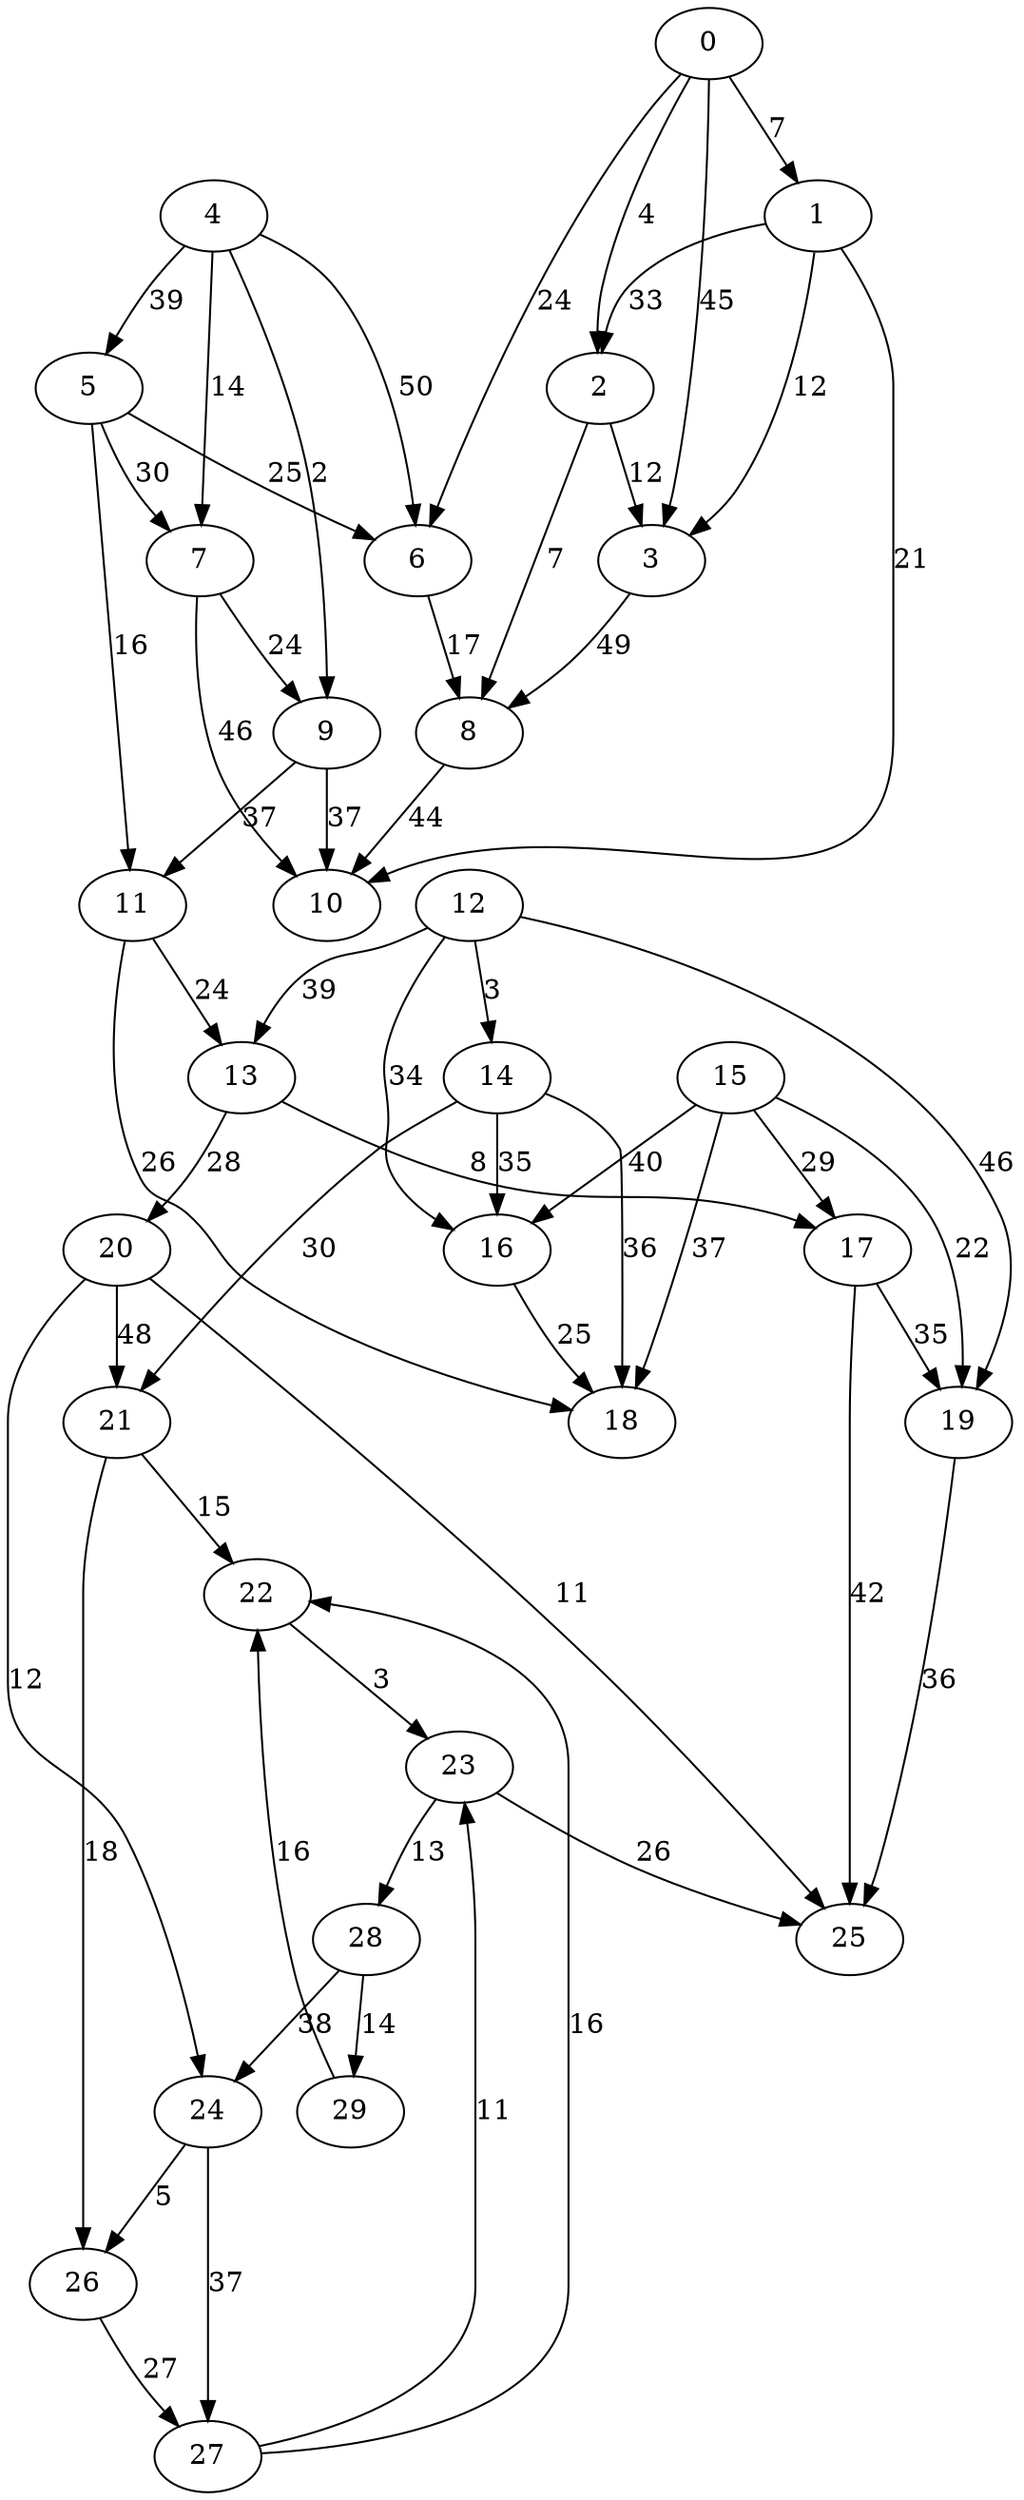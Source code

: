digraph grafoBarabasiAlbert_n_30_d_4 {
0;
1;
2;
3;
4;
5;
6;
7;
8;
9;
10;
11;
12;
13;
14;
15;
16;
17;
18;
19;
20;
21;
22;
23;
24;
25;
26;
27;
28;
29;
0 -> 1[label=7 weight=7];
0 -> 2[label=4 weight=4];
0 -> 3[label=45 weight=45];
0 -> 6[label=24 weight=24];
1 -> 2[label=33 weight=33];
1 -> 3[label=12 weight=12];
1 -> 10[label=21 weight=21];
2 -> 3[label=12 weight=12];
2 -> 8[label=7 weight=7];
3 -> 8[label=49 weight=49];
4 -> 5[label=39 weight=39];
4 -> 6[label=50 weight=50];
4 -> 7[label=14 weight=14];
4 -> 9[label=2 weight=2];
5 -> 6[label=25 weight=25];
5 -> 7[label=30 weight=30];
5 -> 11[label=16 weight=16];
6 -> 8[label=17 weight=17];
7 -> 9[label=24 weight=24];
7 -> 10[label=46 weight=46];
8 -> 10[label=44 weight=44];
9 -> 10[label=37 weight=37];
9 -> 11[label=37 weight=37];
11 -> 13[label=24 weight=24];
11 -> 18[label=26 weight=26];
12 -> 13[label=39 weight=39];
12 -> 14[label=3 weight=3];
12 -> 16[label=34 weight=34];
12 -> 19[label=46 weight=46];
13 -> 17[label=8 weight=8];
13 -> 20[label=28 weight=28];
14 -> 16[label=35 weight=35];
14 -> 18[label=36 weight=36];
14 -> 21[label=30 weight=30];
15 -> 16[label=40 weight=40];
15 -> 17[label=29 weight=29];
15 -> 18[label=37 weight=37];
15 -> 19[label=22 weight=22];
16 -> 18[label=25 weight=25];
17 -> 19[label=35 weight=35];
17 -> 25[label=42 weight=42];
19 -> 25[label=36 weight=36];
20 -> 21[label=48 weight=48];
20 -> 24[label=12 weight=12];
20 -> 25[label=11 weight=11];
21 -> 22[label=15 weight=15];
21 -> 26[label=18 weight=18];
22 -> 23[label=3 weight=3];
23 -> 25[label=26 weight=26];
23 -> 28[label=13 weight=13];
24 -> 26[label=5 weight=5];
24 -> 27[label=37 weight=37];
26 -> 27[label=27 weight=27];
27 -> 22[label=16 weight=16];
27 -> 23[label=11 weight=11];
28 -> 24[label=38 weight=38];
28 -> 29[label=14 weight=14];
29 -> 22[label=16 weight=16];
}